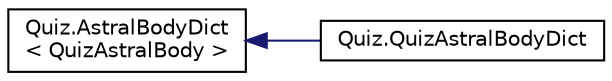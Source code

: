 digraph "类继承关系图"
{
 // INTERACTIVE_SVG=YES
 // LATEX_PDF_SIZE
  edge [fontname="Helvetica",fontsize="10",labelfontname="Helvetica",labelfontsize="10"];
  node [fontname="Helvetica",fontsize="10",shape=record];
  rankdir="LR";
  Node0 [label="Quiz.AstralBodyDict\l\< QuizAstralBody \>",height=0.2,width=0.4,color="black", fillcolor="white", style="filled",URL="$class_quiz_1_1_astral_body_dict.html",tooltip=" "];
  Node0 -> Node1 [dir="back",color="midnightblue",fontsize="10",style="solid",fontname="Helvetica"];
  Node1 [label="Quiz.QuizAstralBodyDict",height=0.2,width=0.4,color="black", fillcolor="white", style="filled",URL="$class_quiz_1_1_quiz_astral_body_dict.html",tooltip="问题星体传递"];
}
